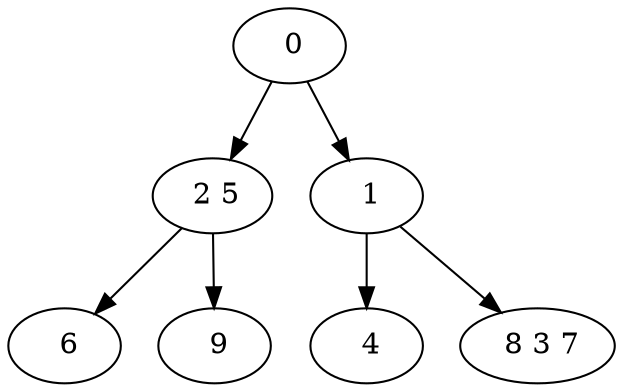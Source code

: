digraph mytree {
" 0" -> " 2 5";
" 0" -> " 1";
" 2 5" -> " 6";
" 2 5" -> " 9";
" 1" -> " 4";
" 1" -> " 8 3 7";
" 4";
" 8 3 7";
" 6";
" 9";
}
